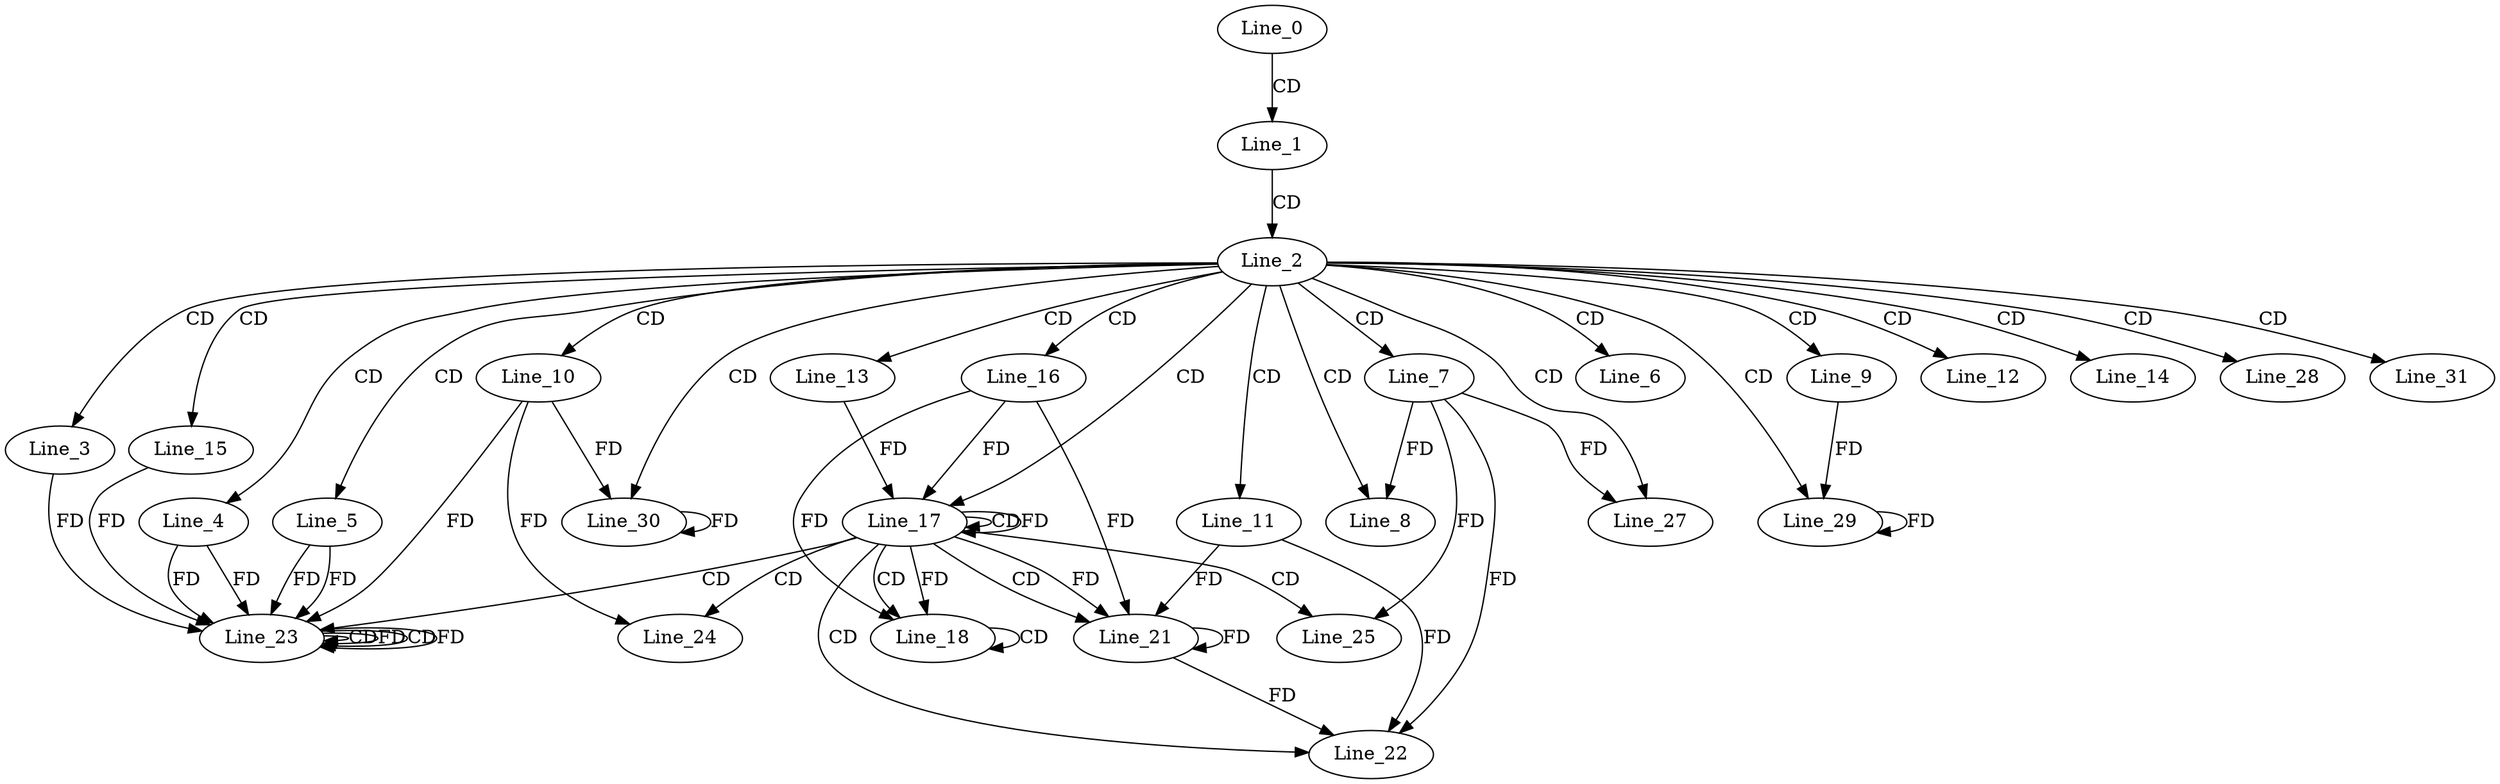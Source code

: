 digraph G {
  Line_0;
  Line_1;
  Line_2;
  Line_3;
  Line_4;
  Line_5;
  Line_6;
  Line_7;
  Line_8;
  Line_9;
  Line_10;
  Line_11;
  Line_12;
  Line_13;
  Line_14;
  Line_15;
  Line_16;
  Line_17;
  Line_17;
  Line_17;
  Line_18;
  Line_18;
  Line_18;
  Line_21;
  Line_21;
  Line_22;
  Line_23;
  Line_23;
  Line_23;
  Line_23;
  Line_24;
  Line_25;
  Line_27;
  Line_28;
  Line_29;
  Line_30;
  Line_31;
  Line_0 -> Line_1 [ label="CD" ];
  Line_1 -> Line_2 [ label="CD" ];
  Line_2 -> Line_3 [ label="CD" ];
  Line_2 -> Line_4 [ label="CD" ];
  Line_2 -> Line_5 [ label="CD" ];
  Line_2 -> Line_6 [ label="CD" ];
  Line_2 -> Line_7 [ label="CD" ];
  Line_2 -> Line_8 [ label="CD" ];
  Line_7 -> Line_8 [ label="FD" ];
  Line_2 -> Line_9 [ label="CD" ];
  Line_2 -> Line_10 [ label="CD" ];
  Line_2 -> Line_11 [ label="CD" ];
  Line_2 -> Line_12 [ label="CD" ];
  Line_2 -> Line_13 [ label="CD" ];
  Line_2 -> Line_14 [ label="CD" ];
  Line_2 -> Line_15 [ label="CD" ];
  Line_2 -> Line_16 [ label="CD" ];
  Line_2 -> Line_17 [ label="CD" ];
  Line_17 -> Line_17 [ label="CD" ];
  Line_17 -> Line_17 [ label="FD" ];
  Line_16 -> Line_17 [ label="FD" ];
  Line_13 -> Line_17 [ label="FD" ];
  Line_17 -> Line_18 [ label="CD" ];
  Line_18 -> Line_18 [ label="CD" ];
  Line_17 -> Line_18 [ label="FD" ];
  Line_16 -> Line_18 [ label="FD" ];
  Line_17 -> Line_21 [ label="CD" ];
  Line_21 -> Line_21 [ label="FD" ];
  Line_11 -> Line_21 [ label="FD" ];
  Line_17 -> Line_21 [ label="FD" ];
  Line_16 -> Line_21 [ label="FD" ];
  Line_17 -> Line_22 [ label="CD" ];
  Line_7 -> Line_22 [ label="FD" ];
  Line_21 -> Line_22 [ label="FD" ];
  Line_11 -> Line_22 [ label="FD" ];
  Line_17 -> Line_23 [ label="CD" ];
  Line_23 -> Line_23 [ label="CD" ];
  Line_23 -> Line_23 [ label="FD" ];
  Line_4 -> Line_23 [ label="FD" ];
  Line_15 -> Line_23 [ label="FD" ];
  Line_5 -> Line_23 [ label="FD" ];
  Line_3 -> Line_23 [ label="FD" ];
  Line_23 -> Line_23 [ label="CD" ];
  Line_10 -> Line_23 [ label="FD" ];
  Line_5 -> Line_23 [ label="FD" ];
  Line_23 -> Line_23 [ label="FD" ];
  Line_4 -> Line_23 [ label="FD" ];
  Line_17 -> Line_24 [ label="CD" ];
  Line_10 -> Line_24 [ label="FD" ];
  Line_17 -> Line_25 [ label="CD" ];
  Line_7 -> Line_25 [ label="FD" ];
  Line_2 -> Line_27 [ label="CD" ];
  Line_7 -> Line_27 [ label="FD" ];
  Line_2 -> Line_28 [ label="CD" ];
  Line_2 -> Line_29 [ label="CD" ];
  Line_9 -> Line_29 [ label="FD" ];
  Line_29 -> Line_29 [ label="FD" ];
  Line_2 -> Line_30 [ label="CD" ];
  Line_10 -> Line_30 [ label="FD" ];
  Line_30 -> Line_30 [ label="FD" ];
  Line_2 -> Line_31 [ label="CD" ];
}
